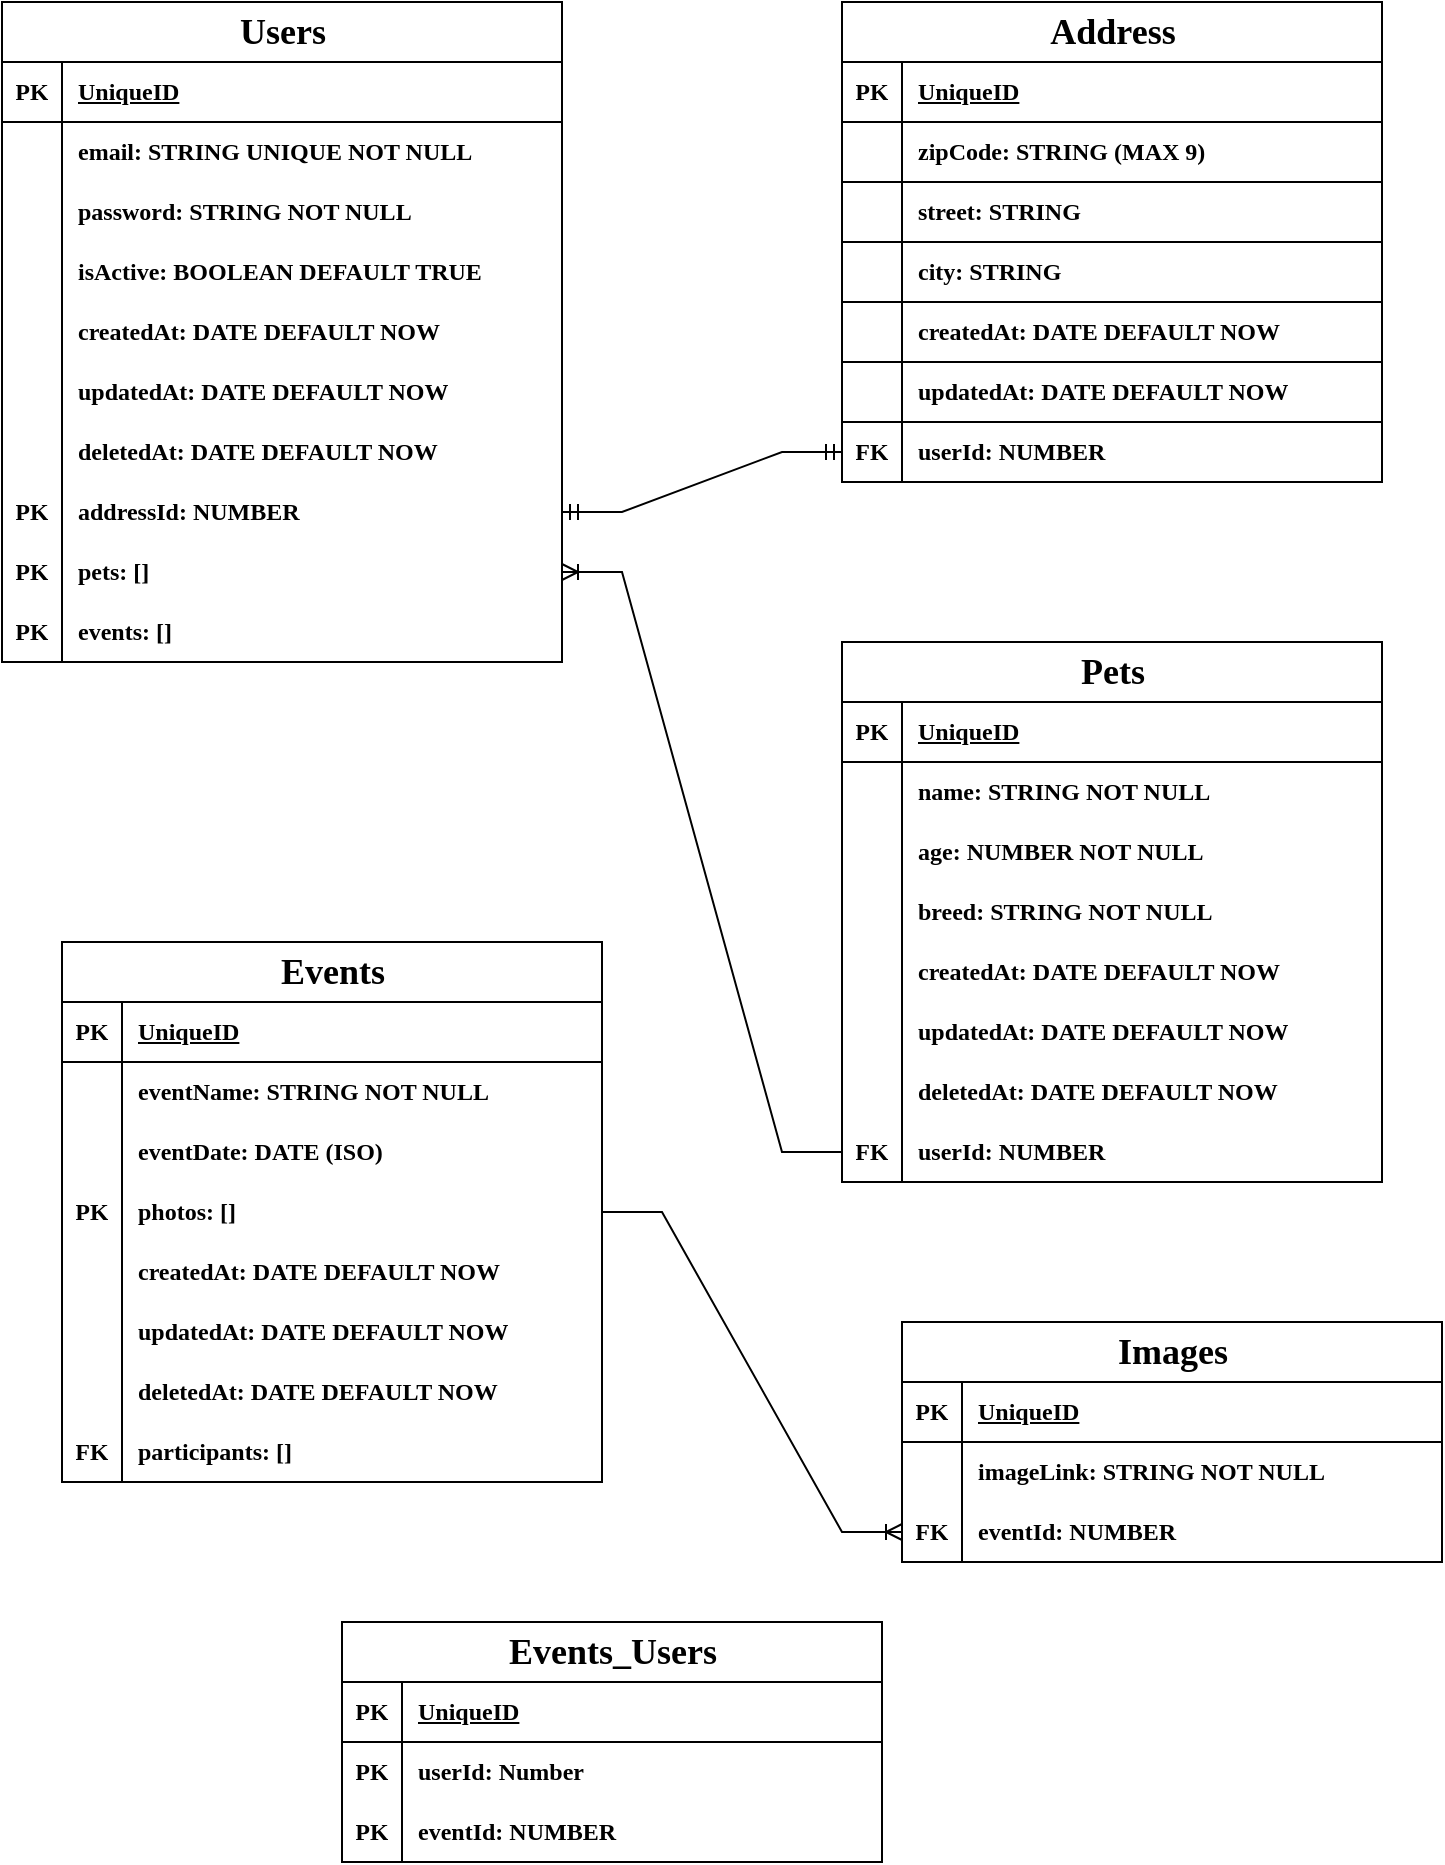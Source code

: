 <mxfile version="24.0.7" type="github">
  <diagram name="Página-1" id="DP71hfHAL0_TISuqjK0x">
    <mxGraphModel dx="880" dy="1637" grid="1" gridSize="10" guides="1" tooltips="1" connect="1" arrows="1" fold="1" page="1" pageScale="1" pageWidth="827" pageHeight="1169" math="0" shadow="0">
      <root>
        <mxCell id="0" />
        <mxCell id="1" parent="0" />
        <mxCell id="onRVJKgpmBzKrkX_9kHx-6" value="&lt;font style=&quot;font-size: 18px;&quot;&gt;Users&lt;/font&gt;" style="shape=table;startSize=30;container=1;collapsible=1;childLayout=tableLayout;fixedRows=1;rowLines=0;fontStyle=1;align=center;resizeLast=1;html=1;fontFamily=Verdana;" vertex="1" parent="1">
          <mxGeometry x="40" y="-120" width="280" height="330" as="geometry">
            <mxRectangle x="50" y="70" width="70" height="30" as="alternateBounds" />
          </mxGeometry>
        </mxCell>
        <mxCell id="onRVJKgpmBzKrkX_9kHx-7" value="" style="shape=tableRow;horizontal=0;startSize=0;swimlaneHead=0;swimlaneBody=0;fillColor=none;collapsible=0;dropTarget=0;points=[[0,0.5],[1,0.5]];portConstraint=eastwest;top=0;left=0;right=0;bottom=1;fontStyle=1;fontFamily=Verdana;" vertex="1" parent="onRVJKgpmBzKrkX_9kHx-6">
          <mxGeometry y="30" width="280" height="30" as="geometry" />
        </mxCell>
        <mxCell id="onRVJKgpmBzKrkX_9kHx-8" value="PK" style="shape=partialRectangle;connectable=0;fillColor=none;top=0;left=0;bottom=0;right=0;fontStyle=1;overflow=hidden;whiteSpace=wrap;html=1;fontFamily=Verdana;" vertex="1" parent="onRVJKgpmBzKrkX_9kHx-7">
          <mxGeometry width="30" height="30" as="geometry">
            <mxRectangle width="30" height="30" as="alternateBounds" />
          </mxGeometry>
        </mxCell>
        <mxCell id="onRVJKgpmBzKrkX_9kHx-9" value="UniqueID" style="shape=partialRectangle;connectable=0;fillColor=none;top=0;left=0;bottom=0;right=0;align=left;spacingLeft=6;fontStyle=5;overflow=hidden;whiteSpace=wrap;html=1;fontFamily=Verdana;" vertex="1" parent="onRVJKgpmBzKrkX_9kHx-7">
          <mxGeometry x="30" width="250" height="30" as="geometry">
            <mxRectangle width="250" height="30" as="alternateBounds" />
          </mxGeometry>
        </mxCell>
        <mxCell id="onRVJKgpmBzKrkX_9kHx-10" value="" style="shape=tableRow;horizontal=0;startSize=0;swimlaneHead=0;swimlaneBody=0;fillColor=none;collapsible=0;dropTarget=0;points=[[0,0.5],[1,0.5]];portConstraint=eastwest;top=0;left=0;right=0;bottom=0;fontStyle=1;fontFamily=Verdana;" vertex="1" parent="onRVJKgpmBzKrkX_9kHx-6">
          <mxGeometry y="60" width="280" height="30" as="geometry" />
        </mxCell>
        <mxCell id="onRVJKgpmBzKrkX_9kHx-11" value="" style="shape=partialRectangle;connectable=0;fillColor=none;top=0;left=0;bottom=0;right=0;editable=1;overflow=hidden;whiteSpace=wrap;html=1;fontFamily=Verdana;fontStyle=1" vertex="1" parent="onRVJKgpmBzKrkX_9kHx-10">
          <mxGeometry width="30" height="30" as="geometry">
            <mxRectangle width="30" height="30" as="alternateBounds" />
          </mxGeometry>
        </mxCell>
        <mxCell id="onRVJKgpmBzKrkX_9kHx-12" value="&lt;div&gt;email: STRING UNIQUE NOT NULL&lt;/div&gt;" style="shape=partialRectangle;connectable=0;fillColor=none;top=0;left=0;bottom=0;right=0;align=left;spacingLeft=6;overflow=hidden;whiteSpace=wrap;html=1;fontStyle=1;fontFamily=Verdana;" vertex="1" parent="onRVJKgpmBzKrkX_9kHx-10">
          <mxGeometry x="30" width="250" height="30" as="geometry">
            <mxRectangle width="250" height="30" as="alternateBounds" />
          </mxGeometry>
        </mxCell>
        <mxCell id="onRVJKgpmBzKrkX_9kHx-13" value="" style="shape=tableRow;horizontal=0;startSize=0;swimlaneHead=0;swimlaneBody=0;fillColor=none;collapsible=0;dropTarget=0;points=[[0,0.5],[1,0.5]];portConstraint=eastwest;top=0;left=0;right=0;bottom=0;fontFamily=Verdana;fontStyle=1" vertex="1" parent="onRVJKgpmBzKrkX_9kHx-6">
          <mxGeometry y="90" width="280" height="30" as="geometry" />
        </mxCell>
        <mxCell id="onRVJKgpmBzKrkX_9kHx-14" value="" style="shape=partialRectangle;connectable=0;fillColor=none;top=0;left=0;bottom=0;right=0;editable=1;overflow=hidden;whiteSpace=wrap;html=1;fontFamily=Verdana;fontStyle=1" vertex="1" parent="onRVJKgpmBzKrkX_9kHx-13">
          <mxGeometry width="30" height="30" as="geometry">
            <mxRectangle width="30" height="30" as="alternateBounds" />
          </mxGeometry>
        </mxCell>
        <mxCell id="onRVJKgpmBzKrkX_9kHx-15" value="password: STRING NOT NULL" style="shape=partialRectangle;connectable=0;fillColor=none;top=0;left=0;bottom=0;right=0;align=left;spacingLeft=6;overflow=hidden;whiteSpace=wrap;html=1;fontStyle=1;fontFamily=Verdana;" vertex="1" parent="onRVJKgpmBzKrkX_9kHx-13">
          <mxGeometry x="30" width="250" height="30" as="geometry">
            <mxRectangle width="250" height="30" as="alternateBounds" />
          </mxGeometry>
        </mxCell>
        <mxCell id="onRVJKgpmBzKrkX_9kHx-16" value="" style="shape=tableRow;horizontal=0;startSize=0;swimlaneHead=0;swimlaneBody=0;fillColor=none;collapsible=0;dropTarget=0;points=[[0,0.5],[1,0.5]];portConstraint=eastwest;top=0;left=0;right=0;bottom=0;fontFamily=Verdana;fontStyle=1" vertex="1" parent="onRVJKgpmBzKrkX_9kHx-6">
          <mxGeometry y="120" width="280" height="30" as="geometry" />
        </mxCell>
        <mxCell id="onRVJKgpmBzKrkX_9kHx-17" value="" style="shape=partialRectangle;connectable=0;fillColor=none;top=0;left=0;bottom=0;right=0;editable=1;overflow=hidden;whiteSpace=wrap;html=1;fontFamily=Verdana;fontStyle=1" vertex="1" parent="onRVJKgpmBzKrkX_9kHx-16">
          <mxGeometry width="30" height="30" as="geometry">
            <mxRectangle width="30" height="30" as="alternateBounds" />
          </mxGeometry>
        </mxCell>
        <mxCell id="onRVJKgpmBzKrkX_9kHx-18" value="isActive: BOOLEAN DEFAULT TRUE" style="shape=partialRectangle;connectable=0;fillColor=none;top=0;left=0;bottom=0;right=0;align=left;spacingLeft=6;overflow=hidden;whiteSpace=wrap;html=1;fontStyle=1;fontFamily=Verdana;" vertex="1" parent="onRVJKgpmBzKrkX_9kHx-16">
          <mxGeometry x="30" width="250" height="30" as="geometry">
            <mxRectangle width="250" height="30" as="alternateBounds" />
          </mxGeometry>
        </mxCell>
        <mxCell id="onRVJKgpmBzKrkX_9kHx-73" style="shape=tableRow;horizontal=0;startSize=0;swimlaneHead=0;swimlaneBody=0;fillColor=none;collapsible=0;dropTarget=0;points=[[0,0.5],[1,0.5]];portConstraint=eastwest;top=0;left=0;right=0;bottom=0;fontFamily=Verdana;fontStyle=1" vertex="1" parent="onRVJKgpmBzKrkX_9kHx-6">
          <mxGeometry y="150" width="280" height="30" as="geometry" />
        </mxCell>
        <mxCell id="onRVJKgpmBzKrkX_9kHx-74" style="shape=partialRectangle;connectable=0;fillColor=none;top=0;left=0;bottom=0;right=0;editable=1;overflow=hidden;whiteSpace=wrap;html=1;fontFamily=Verdana;fontStyle=1" vertex="1" parent="onRVJKgpmBzKrkX_9kHx-73">
          <mxGeometry width="30" height="30" as="geometry">
            <mxRectangle width="30" height="30" as="alternateBounds" />
          </mxGeometry>
        </mxCell>
        <mxCell id="onRVJKgpmBzKrkX_9kHx-75" value="createdAt: DATE DEFAULT NOW" style="shape=partialRectangle;connectable=0;fillColor=none;top=0;left=0;bottom=0;right=0;align=left;spacingLeft=6;overflow=hidden;whiteSpace=wrap;html=1;fontStyle=1;fontFamily=Verdana;" vertex="1" parent="onRVJKgpmBzKrkX_9kHx-73">
          <mxGeometry x="30" width="250" height="30" as="geometry">
            <mxRectangle width="250" height="30" as="alternateBounds" />
          </mxGeometry>
        </mxCell>
        <mxCell id="onRVJKgpmBzKrkX_9kHx-76" style="shape=tableRow;horizontal=0;startSize=0;swimlaneHead=0;swimlaneBody=0;fillColor=none;collapsible=0;dropTarget=0;points=[[0,0.5],[1,0.5]];portConstraint=eastwest;top=0;left=0;right=0;bottom=0;fontFamily=Verdana;fontStyle=1" vertex="1" parent="onRVJKgpmBzKrkX_9kHx-6">
          <mxGeometry y="180" width="280" height="30" as="geometry" />
        </mxCell>
        <mxCell id="onRVJKgpmBzKrkX_9kHx-77" style="shape=partialRectangle;connectable=0;fillColor=none;top=0;left=0;bottom=0;right=0;editable=1;overflow=hidden;whiteSpace=wrap;html=1;fontFamily=Verdana;fontStyle=1" vertex="1" parent="onRVJKgpmBzKrkX_9kHx-76">
          <mxGeometry width="30" height="30" as="geometry">
            <mxRectangle width="30" height="30" as="alternateBounds" />
          </mxGeometry>
        </mxCell>
        <mxCell id="onRVJKgpmBzKrkX_9kHx-78" value="updatedAt: DATE DEFAULT NOW" style="shape=partialRectangle;connectable=0;fillColor=none;top=0;left=0;bottom=0;right=0;align=left;spacingLeft=6;overflow=hidden;whiteSpace=wrap;html=1;fontStyle=1;fontFamily=Verdana;" vertex="1" parent="onRVJKgpmBzKrkX_9kHx-76">
          <mxGeometry x="30" width="250" height="30" as="geometry">
            <mxRectangle width="250" height="30" as="alternateBounds" />
          </mxGeometry>
        </mxCell>
        <mxCell id="onRVJKgpmBzKrkX_9kHx-79" style="shape=tableRow;horizontal=0;startSize=0;swimlaneHead=0;swimlaneBody=0;fillColor=none;collapsible=0;dropTarget=0;points=[[0,0.5],[1,0.5]];portConstraint=eastwest;top=0;left=0;right=0;bottom=0;fontFamily=Verdana;fontStyle=1" vertex="1" parent="onRVJKgpmBzKrkX_9kHx-6">
          <mxGeometry y="210" width="280" height="30" as="geometry" />
        </mxCell>
        <mxCell id="onRVJKgpmBzKrkX_9kHx-80" style="shape=partialRectangle;connectable=0;fillColor=none;top=0;left=0;bottom=0;right=0;editable=1;overflow=hidden;whiteSpace=wrap;html=1;fontFamily=Verdana;fontStyle=1" vertex="1" parent="onRVJKgpmBzKrkX_9kHx-79">
          <mxGeometry width="30" height="30" as="geometry">
            <mxRectangle width="30" height="30" as="alternateBounds" />
          </mxGeometry>
        </mxCell>
        <mxCell id="onRVJKgpmBzKrkX_9kHx-81" value="deletedAt: DATE DEFAULT NOW" style="shape=partialRectangle;connectable=0;fillColor=none;top=0;left=0;bottom=0;right=0;align=left;spacingLeft=6;overflow=hidden;whiteSpace=wrap;html=1;fontStyle=1;fontFamily=Verdana;" vertex="1" parent="onRVJKgpmBzKrkX_9kHx-79">
          <mxGeometry x="30" width="250" height="30" as="geometry">
            <mxRectangle width="250" height="30" as="alternateBounds" />
          </mxGeometry>
        </mxCell>
        <mxCell id="onRVJKgpmBzKrkX_9kHx-82" style="shape=tableRow;horizontal=0;startSize=0;swimlaneHead=0;swimlaneBody=0;fillColor=none;collapsible=0;dropTarget=0;points=[[0,0.5],[1,0.5]];portConstraint=eastwest;top=0;left=0;right=0;bottom=0;fontFamily=Verdana;fontStyle=1" vertex="1" parent="onRVJKgpmBzKrkX_9kHx-6">
          <mxGeometry y="240" width="280" height="30" as="geometry" />
        </mxCell>
        <mxCell id="onRVJKgpmBzKrkX_9kHx-83" value="PK" style="shape=partialRectangle;connectable=0;fillColor=none;top=0;left=0;bottom=0;right=0;editable=1;overflow=hidden;whiteSpace=wrap;html=1;fontFamily=Verdana;fontStyle=1" vertex="1" parent="onRVJKgpmBzKrkX_9kHx-82">
          <mxGeometry width="30" height="30" as="geometry">
            <mxRectangle width="30" height="30" as="alternateBounds" />
          </mxGeometry>
        </mxCell>
        <mxCell id="onRVJKgpmBzKrkX_9kHx-84" value="addressId: NUMBER" style="shape=partialRectangle;connectable=0;fillColor=none;top=0;left=0;bottom=0;right=0;align=left;spacingLeft=6;overflow=hidden;whiteSpace=wrap;html=1;fontStyle=1;fontFamily=Verdana;" vertex="1" parent="onRVJKgpmBzKrkX_9kHx-82">
          <mxGeometry x="30" width="250" height="30" as="geometry">
            <mxRectangle width="250" height="30" as="alternateBounds" />
          </mxGeometry>
        </mxCell>
        <mxCell id="onRVJKgpmBzKrkX_9kHx-85" style="shape=tableRow;horizontal=0;startSize=0;swimlaneHead=0;swimlaneBody=0;fillColor=none;collapsible=0;dropTarget=0;points=[[0,0.5],[1,0.5]];portConstraint=eastwest;top=0;left=0;right=0;bottom=0;fontFamily=Verdana;fontStyle=1" vertex="1" parent="onRVJKgpmBzKrkX_9kHx-6">
          <mxGeometry y="270" width="280" height="30" as="geometry" />
        </mxCell>
        <mxCell id="onRVJKgpmBzKrkX_9kHx-86" value="PK" style="shape=partialRectangle;connectable=0;fillColor=none;top=0;left=0;bottom=0;right=0;editable=1;overflow=hidden;whiteSpace=wrap;html=1;fontFamily=Verdana;fontStyle=1" vertex="1" parent="onRVJKgpmBzKrkX_9kHx-85">
          <mxGeometry width="30" height="30" as="geometry">
            <mxRectangle width="30" height="30" as="alternateBounds" />
          </mxGeometry>
        </mxCell>
        <mxCell id="onRVJKgpmBzKrkX_9kHx-87" value="pets: []" style="shape=partialRectangle;connectable=0;fillColor=none;top=0;left=0;bottom=0;right=0;align=left;spacingLeft=6;overflow=hidden;whiteSpace=wrap;html=1;fontStyle=1;fontFamily=Verdana;" vertex="1" parent="onRVJKgpmBzKrkX_9kHx-85">
          <mxGeometry x="30" width="250" height="30" as="geometry">
            <mxRectangle width="250" height="30" as="alternateBounds" />
          </mxGeometry>
        </mxCell>
        <mxCell id="onRVJKgpmBzKrkX_9kHx-88" style="shape=tableRow;horizontal=0;startSize=0;swimlaneHead=0;swimlaneBody=0;fillColor=none;collapsible=0;dropTarget=0;points=[[0,0.5],[1,0.5]];portConstraint=eastwest;top=0;left=0;right=0;bottom=0;fontFamily=Verdana;fontStyle=1" vertex="1" parent="onRVJKgpmBzKrkX_9kHx-6">
          <mxGeometry y="300" width="280" height="30" as="geometry" />
        </mxCell>
        <mxCell id="onRVJKgpmBzKrkX_9kHx-89" value="PK" style="shape=partialRectangle;connectable=0;fillColor=none;top=0;left=0;bottom=0;right=0;editable=1;overflow=hidden;whiteSpace=wrap;html=1;fontFamily=Verdana;fontStyle=1" vertex="1" parent="onRVJKgpmBzKrkX_9kHx-88">
          <mxGeometry width="30" height="30" as="geometry">
            <mxRectangle width="30" height="30" as="alternateBounds" />
          </mxGeometry>
        </mxCell>
        <mxCell id="onRVJKgpmBzKrkX_9kHx-90" value="events: []&amp;nbsp;" style="shape=partialRectangle;connectable=0;fillColor=none;top=0;left=0;bottom=0;right=0;align=left;spacingLeft=6;overflow=hidden;whiteSpace=wrap;html=1;fontStyle=1;fontFamily=Verdana;" vertex="1" parent="onRVJKgpmBzKrkX_9kHx-88">
          <mxGeometry x="30" width="250" height="30" as="geometry">
            <mxRectangle width="250" height="30" as="alternateBounds" />
          </mxGeometry>
        </mxCell>
        <mxCell id="onRVJKgpmBzKrkX_9kHx-91" value="" style="edgeStyle=entityRelationEdgeStyle;fontSize=12;html=1;endArrow=ERmandOne;startArrow=ERmandOne;rounded=0;entryX=0;entryY=0.5;entryDx=0;entryDy=0;fontFamily=Verdana;fontStyle=1" edge="1" parent="1" source="onRVJKgpmBzKrkX_9kHx-82" target="onRVJKgpmBzKrkX_9kHx-96">
          <mxGeometry width="100" height="100" relative="1" as="geometry">
            <mxPoint x="310" y="130" as="sourcePoint" />
            <mxPoint x="414" y="95" as="targetPoint" />
            <Array as="points">
              <mxPoint x="520" y="70" />
            </Array>
          </mxGeometry>
        </mxCell>
        <mxCell id="onRVJKgpmBzKrkX_9kHx-92" value="&lt;span style=&quot;font-size: 18px;&quot;&gt;Address&lt;/span&gt;" style="shape=table;startSize=30;container=1;collapsible=1;childLayout=tableLayout;fixedRows=1;rowLines=0;fontStyle=1;align=center;resizeLast=1;html=1;fontFamily=Verdana;" vertex="1" parent="1">
          <mxGeometry x="460" y="-120" width="270" height="240" as="geometry">
            <mxRectangle x="50" y="70" width="70" height="30" as="alternateBounds" />
          </mxGeometry>
        </mxCell>
        <mxCell id="onRVJKgpmBzKrkX_9kHx-93" value="" style="shape=tableRow;horizontal=0;startSize=0;swimlaneHead=0;swimlaneBody=0;fillColor=none;collapsible=0;dropTarget=0;points=[[0,0.5],[1,0.5]];portConstraint=eastwest;top=0;left=0;right=0;bottom=1;fontFamily=Verdana;fontStyle=1" vertex="1" parent="onRVJKgpmBzKrkX_9kHx-92">
          <mxGeometry y="30" width="270" height="30" as="geometry" />
        </mxCell>
        <mxCell id="onRVJKgpmBzKrkX_9kHx-94" value="PK" style="shape=partialRectangle;connectable=0;fillColor=none;top=0;left=0;bottom=0;right=0;fontStyle=1;overflow=hidden;whiteSpace=wrap;html=1;fontFamily=Verdana;" vertex="1" parent="onRVJKgpmBzKrkX_9kHx-93">
          <mxGeometry width="30" height="30" as="geometry">
            <mxRectangle width="30" height="30" as="alternateBounds" />
          </mxGeometry>
        </mxCell>
        <mxCell id="onRVJKgpmBzKrkX_9kHx-95" value="UniqueID" style="shape=partialRectangle;connectable=0;fillColor=none;top=0;left=0;bottom=0;right=0;align=left;spacingLeft=6;fontStyle=5;overflow=hidden;whiteSpace=wrap;html=1;fontFamily=Verdana;" vertex="1" parent="onRVJKgpmBzKrkX_9kHx-93">
          <mxGeometry x="30" width="240" height="30" as="geometry">
            <mxRectangle width="240" height="30" as="alternateBounds" />
          </mxGeometry>
        </mxCell>
        <mxCell id="onRVJKgpmBzKrkX_9kHx-123" style="shape=tableRow;horizontal=0;startSize=0;swimlaneHead=0;swimlaneBody=0;fillColor=none;collapsible=0;dropTarget=0;points=[[0,0.5],[1,0.5]];portConstraint=eastwest;top=0;left=0;right=0;bottom=1;fontFamily=Verdana;fontStyle=1" vertex="1" parent="onRVJKgpmBzKrkX_9kHx-92">
          <mxGeometry y="60" width="270" height="30" as="geometry" />
        </mxCell>
        <mxCell id="onRVJKgpmBzKrkX_9kHx-124" style="shape=partialRectangle;connectable=0;fillColor=none;top=0;left=0;bottom=0;right=0;fontStyle=1;overflow=hidden;whiteSpace=wrap;html=1;fontFamily=Verdana;" vertex="1" parent="onRVJKgpmBzKrkX_9kHx-123">
          <mxGeometry width="30" height="30" as="geometry">
            <mxRectangle width="30" height="30" as="alternateBounds" />
          </mxGeometry>
        </mxCell>
        <mxCell id="onRVJKgpmBzKrkX_9kHx-125" value="zipCode: STRING (MAX 9)&amp;nbsp;" style="shape=partialRectangle;connectable=0;fillColor=none;top=0;left=0;bottom=0;right=0;align=left;spacingLeft=6;fontStyle=1;overflow=hidden;whiteSpace=wrap;html=1;fontFamily=Verdana;" vertex="1" parent="onRVJKgpmBzKrkX_9kHx-123">
          <mxGeometry x="30" width="240" height="30" as="geometry">
            <mxRectangle width="240" height="30" as="alternateBounds" />
          </mxGeometry>
        </mxCell>
        <mxCell id="onRVJKgpmBzKrkX_9kHx-135" style="shape=tableRow;horizontal=0;startSize=0;swimlaneHead=0;swimlaneBody=0;fillColor=none;collapsible=0;dropTarget=0;points=[[0,0.5],[1,0.5]];portConstraint=eastwest;top=0;left=0;right=0;bottom=1;fontFamily=Verdana;fontStyle=1" vertex="1" parent="onRVJKgpmBzKrkX_9kHx-92">
          <mxGeometry y="90" width="270" height="30" as="geometry" />
        </mxCell>
        <mxCell id="onRVJKgpmBzKrkX_9kHx-136" style="shape=partialRectangle;connectable=0;fillColor=none;top=0;left=0;bottom=0;right=0;fontStyle=1;overflow=hidden;whiteSpace=wrap;html=1;fontFamily=Verdana;" vertex="1" parent="onRVJKgpmBzKrkX_9kHx-135">
          <mxGeometry width="30" height="30" as="geometry">
            <mxRectangle width="30" height="30" as="alternateBounds" />
          </mxGeometry>
        </mxCell>
        <mxCell id="onRVJKgpmBzKrkX_9kHx-137" value="street: STRING&amp;nbsp;" style="shape=partialRectangle;connectable=0;fillColor=none;top=0;left=0;bottom=0;right=0;align=left;spacingLeft=6;fontStyle=1;overflow=hidden;whiteSpace=wrap;html=1;fontFamily=Verdana;" vertex="1" parent="onRVJKgpmBzKrkX_9kHx-135">
          <mxGeometry x="30" width="240" height="30" as="geometry">
            <mxRectangle width="240" height="30" as="alternateBounds" />
          </mxGeometry>
        </mxCell>
        <mxCell id="onRVJKgpmBzKrkX_9kHx-132" style="shape=tableRow;horizontal=0;startSize=0;swimlaneHead=0;swimlaneBody=0;fillColor=none;collapsible=0;dropTarget=0;points=[[0,0.5],[1,0.5]];portConstraint=eastwest;top=0;left=0;right=0;bottom=1;fontFamily=Verdana;fontStyle=1" vertex="1" parent="onRVJKgpmBzKrkX_9kHx-92">
          <mxGeometry y="120" width="270" height="30" as="geometry" />
        </mxCell>
        <mxCell id="onRVJKgpmBzKrkX_9kHx-133" style="shape=partialRectangle;connectable=0;fillColor=none;top=0;left=0;bottom=0;right=0;fontStyle=1;overflow=hidden;whiteSpace=wrap;html=1;fontFamily=Verdana;" vertex="1" parent="onRVJKgpmBzKrkX_9kHx-132">
          <mxGeometry width="30" height="30" as="geometry">
            <mxRectangle width="30" height="30" as="alternateBounds" />
          </mxGeometry>
        </mxCell>
        <mxCell id="onRVJKgpmBzKrkX_9kHx-134" value="city: STRING" style="shape=partialRectangle;connectable=0;fillColor=none;top=0;left=0;bottom=0;right=0;align=left;spacingLeft=6;fontStyle=1;overflow=hidden;whiteSpace=wrap;html=1;fontFamily=Verdana;" vertex="1" parent="onRVJKgpmBzKrkX_9kHx-132">
          <mxGeometry x="30" width="240" height="30" as="geometry">
            <mxRectangle width="240" height="30" as="alternateBounds" />
          </mxGeometry>
        </mxCell>
        <mxCell id="onRVJKgpmBzKrkX_9kHx-129" style="shape=tableRow;horizontal=0;startSize=0;swimlaneHead=0;swimlaneBody=0;fillColor=none;collapsible=0;dropTarget=0;points=[[0,0.5],[1,0.5]];portConstraint=eastwest;top=0;left=0;right=0;bottom=1;fontFamily=Verdana;fontStyle=1" vertex="1" parent="onRVJKgpmBzKrkX_9kHx-92">
          <mxGeometry y="150" width="270" height="30" as="geometry" />
        </mxCell>
        <mxCell id="onRVJKgpmBzKrkX_9kHx-130" style="shape=partialRectangle;connectable=0;fillColor=none;top=0;left=0;bottom=0;right=0;fontStyle=1;overflow=hidden;whiteSpace=wrap;html=1;fontFamily=Verdana;" vertex="1" parent="onRVJKgpmBzKrkX_9kHx-129">
          <mxGeometry width="30" height="30" as="geometry">
            <mxRectangle width="30" height="30" as="alternateBounds" />
          </mxGeometry>
        </mxCell>
        <mxCell id="onRVJKgpmBzKrkX_9kHx-131" value="createdAt: DATE DEFAULT NOW" style="shape=partialRectangle;connectable=0;fillColor=none;top=0;left=0;bottom=0;right=0;align=left;spacingLeft=6;fontStyle=1;overflow=hidden;whiteSpace=wrap;html=1;fontFamily=Verdana;" vertex="1" parent="onRVJKgpmBzKrkX_9kHx-129">
          <mxGeometry x="30" width="240" height="30" as="geometry">
            <mxRectangle width="240" height="30" as="alternateBounds" />
          </mxGeometry>
        </mxCell>
        <mxCell id="onRVJKgpmBzKrkX_9kHx-126" style="shape=tableRow;horizontal=0;startSize=0;swimlaneHead=0;swimlaneBody=0;fillColor=none;collapsible=0;dropTarget=0;points=[[0,0.5],[1,0.5]];portConstraint=eastwest;top=0;left=0;right=0;bottom=1;fontFamily=Verdana;fontStyle=1" vertex="1" parent="onRVJKgpmBzKrkX_9kHx-92">
          <mxGeometry y="180" width="270" height="30" as="geometry" />
        </mxCell>
        <mxCell id="onRVJKgpmBzKrkX_9kHx-127" style="shape=partialRectangle;connectable=0;fillColor=none;top=0;left=0;bottom=0;right=0;fontStyle=1;overflow=hidden;whiteSpace=wrap;html=1;fontFamily=Verdana;" vertex="1" parent="onRVJKgpmBzKrkX_9kHx-126">
          <mxGeometry width="30" height="30" as="geometry">
            <mxRectangle width="30" height="30" as="alternateBounds" />
          </mxGeometry>
        </mxCell>
        <mxCell id="onRVJKgpmBzKrkX_9kHx-128" value="updatedAt: DATE DEFAULT NOW" style="shape=partialRectangle;connectable=0;fillColor=none;top=0;left=0;bottom=0;right=0;align=left;spacingLeft=6;fontStyle=1;overflow=hidden;whiteSpace=wrap;html=1;fontFamily=Verdana;" vertex="1" parent="onRVJKgpmBzKrkX_9kHx-126">
          <mxGeometry x="30" width="240" height="30" as="geometry">
            <mxRectangle width="240" height="30" as="alternateBounds" />
          </mxGeometry>
        </mxCell>
        <mxCell id="onRVJKgpmBzKrkX_9kHx-96" value="" style="shape=tableRow;horizontal=0;startSize=0;swimlaneHead=0;swimlaneBody=0;fillColor=none;collapsible=0;dropTarget=0;points=[[0,0.5],[1,0.5]];portConstraint=eastwest;top=0;left=0;right=0;bottom=0;fontFamily=Verdana;fontStyle=1" vertex="1" parent="onRVJKgpmBzKrkX_9kHx-92">
          <mxGeometry y="210" width="270" height="30" as="geometry" />
        </mxCell>
        <mxCell id="onRVJKgpmBzKrkX_9kHx-97" value="FK" style="shape=partialRectangle;connectable=0;fillColor=none;top=0;left=0;bottom=0;right=0;editable=1;overflow=hidden;whiteSpace=wrap;html=1;fontStyle=1;fontFamily=Verdana;" vertex="1" parent="onRVJKgpmBzKrkX_9kHx-96">
          <mxGeometry width="30" height="30" as="geometry">
            <mxRectangle width="30" height="30" as="alternateBounds" />
          </mxGeometry>
        </mxCell>
        <mxCell id="onRVJKgpmBzKrkX_9kHx-98" value="&lt;div&gt;userId: NUMBER&lt;/div&gt;" style="shape=partialRectangle;connectable=0;fillColor=none;top=0;left=0;bottom=0;right=0;align=left;spacingLeft=6;overflow=hidden;whiteSpace=wrap;html=1;fontStyle=1;fontFamily=Verdana;" vertex="1" parent="onRVJKgpmBzKrkX_9kHx-96">
          <mxGeometry x="30" width="240" height="30" as="geometry">
            <mxRectangle width="240" height="30" as="alternateBounds" />
          </mxGeometry>
        </mxCell>
        <mxCell id="onRVJKgpmBzKrkX_9kHx-138" value="&lt;font style=&quot;font-size: 18px;&quot;&gt;Pets&lt;/font&gt;" style="shape=table;startSize=30;container=1;collapsible=1;childLayout=tableLayout;fixedRows=1;rowLines=0;fontStyle=1;align=center;resizeLast=1;html=1;fontFamily=Verdana;" vertex="1" parent="1">
          <mxGeometry x="460" y="200" width="270" height="270" as="geometry" />
        </mxCell>
        <mxCell id="onRVJKgpmBzKrkX_9kHx-139" value="" style="shape=tableRow;horizontal=0;startSize=0;swimlaneHead=0;swimlaneBody=0;fillColor=none;collapsible=0;dropTarget=0;points=[[0,0.5],[1,0.5]];portConstraint=eastwest;top=0;left=0;right=0;bottom=1;fontFamily=Verdana;fontStyle=1" vertex="1" parent="onRVJKgpmBzKrkX_9kHx-138">
          <mxGeometry y="30" width="270" height="30" as="geometry" />
        </mxCell>
        <mxCell id="onRVJKgpmBzKrkX_9kHx-140" value="PK" style="shape=partialRectangle;connectable=0;fillColor=none;top=0;left=0;bottom=0;right=0;fontStyle=1;overflow=hidden;whiteSpace=wrap;html=1;fontFamily=Verdana;" vertex="1" parent="onRVJKgpmBzKrkX_9kHx-139">
          <mxGeometry width="30" height="30" as="geometry">
            <mxRectangle width="30" height="30" as="alternateBounds" />
          </mxGeometry>
        </mxCell>
        <mxCell id="onRVJKgpmBzKrkX_9kHx-141" value="UniqueID" style="shape=partialRectangle;connectable=0;fillColor=none;top=0;left=0;bottom=0;right=0;align=left;spacingLeft=6;fontStyle=5;overflow=hidden;whiteSpace=wrap;html=1;fontFamily=Verdana;" vertex="1" parent="onRVJKgpmBzKrkX_9kHx-139">
          <mxGeometry x="30" width="240" height="30" as="geometry">
            <mxRectangle width="240" height="30" as="alternateBounds" />
          </mxGeometry>
        </mxCell>
        <mxCell id="onRVJKgpmBzKrkX_9kHx-142" value="" style="shape=tableRow;horizontal=0;startSize=0;swimlaneHead=0;swimlaneBody=0;fillColor=none;collapsible=0;dropTarget=0;points=[[0,0.5],[1,0.5]];portConstraint=eastwest;top=0;left=0;right=0;bottom=0;fontFamily=Verdana;fontStyle=1" vertex="1" parent="onRVJKgpmBzKrkX_9kHx-138">
          <mxGeometry y="60" width="270" height="30" as="geometry" />
        </mxCell>
        <mxCell id="onRVJKgpmBzKrkX_9kHx-143" value="" style="shape=partialRectangle;connectable=0;fillColor=none;top=0;left=0;bottom=0;right=0;editable=1;overflow=hidden;whiteSpace=wrap;html=1;fontFamily=Verdana;fontStyle=1" vertex="1" parent="onRVJKgpmBzKrkX_9kHx-142">
          <mxGeometry width="30" height="30" as="geometry">
            <mxRectangle width="30" height="30" as="alternateBounds" />
          </mxGeometry>
        </mxCell>
        <mxCell id="onRVJKgpmBzKrkX_9kHx-144" value="name: STRING NOT NULL" style="shape=partialRectangle;connectable=0;fillColor=none;top=0;left=0;bottom=0;right=0;align=left;spacingLeft=6;overflow=hidden;whiteSpace=wrap;html=1;fontFamily=Verdana;fontStyle=1" vertex="1" parent="onRVJKgpmBzKrkX_9kHx-142">
          <mxGeometry x="30" width="240" height="30" as="geometry">
            <mxRectangle width="240" height="30" as="alternateBounds" />
          </mxGeometry>
        </mxCell>
        <mxCell id="onRVJKgpmBzKrkX_9kHx-145" value="" style="shape=tableRow;horizontal=0;startSize=0;swimlaneHead=0;swimlaneBody=0;fillColor=none;collapsible=0;dropTarget=0;points=[[0,0.5],[1,0.5]];portConstraint=eastwest;top=0;left=0;right=0;bottom=0;fontFamily=Verdana;fontStyle=1" vertex="1" parent="onRVJKgpmBzKrkX_9kHx-138">
          <mxGeometry y="90" width="270" height="30" as="geometry" />
        </mxCell>
        <mxCell id="onRVJKgpmBzKrkX_9kHx-146" value="" style="shape=partialRectangle;connectable=0;fillColor=none;top=0;left=0;bottom=0;right=0;editable=1;overflow=hidden;whiteSpace=wrap;html=1;fontFamily=Verdana;fontStyle=1" vertex="1" parent="onRVJKgpmBzKrkX_9kHx-145">
          <mxGeometry width="30" height="30" as="geometry">
            <mxRectangle width="30" height="30" as="alternateBounds" />
          </mxGeometry>
        </mxCell>
        <mxCell id="onRVJKgpmBzKrkX_9kHx-147" value="age: NUMBER NOT NULL" style="shape=partialRectangle;connectable=0;fillColor=none;top=0;left=0;bottom=0;right=0;align=left;spacingLeft=6;overflow=hidden;whiteSpace=wrap;html=1;fontFamily=Verdana;fontStyle=1" vertex="1" parent="onRVJKgpmBzKrkX_9kHx-145">
          <mxGeometry x="30" width="240" height="30" as="geometry">
            <mxRectangle width="240" height="30" as="alternateBounds" />
          </mxGeometry>
        </mxCell>
        <mxCell id="onRVJKgpmBzKrkX_9kHx-148" value="" style="shape=tableRow;horizontal=0;startSize=0;swimlaneHead=0;swimlaneBody=0;fillColor=none;collapsible=0;dropTarget=0;points=[[0,0.5],[1,0.5]];portConstraint=eastwest;top=0;left=0;right=0;bottom=0;fontFamily=Verdana;fontStyle=1" vertex="1" parent="onRVJKgpmBzKrkX_9kHx-138">
          <mxGeometry y="120" width="270" height="30" as="geometry" />
        </mxCell>
        <mxCell id="onRVJKgpmBzKrkX_9kHx-149" value="" style="shape=partialRectangle;connectable=0;fillColor=none;top=0;left=0;bottom=0;right=0;editable=1;overflow=hidden;whiteSpace=wrap;html=1;fontFamily=Verdana;fontStyle=1" vertex="1" parent="onRVJKgpmBzKrkX_9kHx-148">
          <mxGeometry width="30" height="30" as="geometry">
            <mxRectangle width="30" height="30" as="alternateBounds" />
          </mxGeometry>
        </mxCell>
        <mxCell id="onRVJKgpmBzKrkX_9kHx-150" value="breed: STRING NOT NULL" style="shape=partialRectangle;connectable=0;fillColor=none;top=0;left=0;bottom=0;right=0;align=left;spacingLeft=6;overflow=hidden;whiteSpace=wrap;html=1;fontFamily=Verdana;fontStyle=1" vertex="1" parent="onRVJKgpmBzKrkX_9kHx-148">
          <mxGeometry x="30" width="240" height="30" as="geometry">
            <mxRectangle width="240" height="30" as="alternateBounds" />
          </mxGeometry>
        </mxCell>
        <mxCell id="onRVJKgpmBzKrkX_9kHx-157" style="shape=tableRow;horizontal=0;startSize=0;swimlaneHead=0;swimlaneBody=0;fillColor=none;collapsible=0;dropTarget=0;points=[[0,0.5],[1,0.5]];portConstraint=eastwest;top=0;left=0;right=0;bottom=0;fontFamily=Verdana;fontStyle=1" vertex="1" parent="onRVJKgpmBzKrkX_9kHx-138">
          <mxGeometry y="150" width="270" height="30" as="geometry" />
        </mxCell>
        <mxCell id="onRVJKgpmBzKrkX_9kHx-158" style="shape=partialRectangle;connectable=0;fillColor=none;top=0;left=0;bottom=0;right=0;editable=1;overflow=hidden;whiteSpace=wrap;html=1;fontFamily=Verdana;fontStyle=1" vertex="1" parent="onRVJKgpmBzKrkX_9kHx-157">
          <mxGeometry width="30" height="30" as="geometry">
            <mxRectangle width="30" height="30" as="alternateBounds" />
          </mxGeometry>
        </mxCell>
        <mxCell id="onRVJKgpmBzKrkX_9kHx-159" value="createdAt: DATE DEFAULT NOW" style="shape=partialRectangle;connectable=0;fillColor=none;top=0;left=0;bottom=0;right=0;align=left;spacingLeft=6;overflow=hidden;whiteSpace=wrap;html=1;fontFamily=Verdana;fontStyle=1" vertex="1" parent="onRVJKgpmBzKrkX_9kHx-157">
          <mxGeometry x="30" width="240" height="30" as="geometry">
            <mxRectangle width="240" height="30" as="alternateBounds" />
          </mxGeometry>
        </mxCell>
        <mxCell id="onRVJKgpmBzKrkX_9kHx-154" style="shape=tableRow;horizontal=0;startSize=0;swimlaneHead=0;swimlaneBody=0;fillColor=none;collapsible=0;dropTarget=0;points=[[0,0.5],[1,0.5]];portConstraint=eastwest;top=0;left=0;right=0;bottom=0;fontFamily=Verdana;fontStyle=1" vertex="1" parent="onRVJKgpmBzKrkX_9kHx-138">
          <mxGeometry y="180" width="270" height="30" as="geometry" />
        </mxCell>
        <mxCell id="onRVJKgpmBzKrkX_9kHx-155" style="shape=partialRectangle;connectable=0;fillColor=none;top=0;left=0;bottom=0;right=0;editable=1;overflow=hidden;whiteSpace=wrap;html=1;fontFamily=Verdana;fontStyle=1" vertex="1" parent="onRVJKgpmBzKrkX_9kHx-154">
          <mxGeometry width="30" height="30" as="geometry">
            <mxRectangle width="30" height="30" as="alternateBounds" />
          </mxGeometry>
        </mxCell>
        <mxCell id="onRVJKgpmBzKrkX_9kHx-156" value="updatedAt: DATE DEFAULT NOW" style="shape=partialRectangle;connectable=0;fillColor=none;top=0;left=0;bottom=0;right=0;align=left;spacingLeft=6;overflow=hidden;whiteSpace=wrap;html=1;fontFamily=Verdana;fontStyle=1" vertex="1" parent="onRVJKgpmBzKrkX_9kHx-154">
          <mxGeometry x="30" width="240" height="30" as="geometry">
            <mxRectangle width="240" height="30" as="alternateBounds" />
          </mxGeometry>
        </mxCell>
        <mxCell id="onRVJKgpmBzKrkX_9kHx-151" style="shape=tableRow;horizontal=0;startSize=0;swimlaneHead=0;swimlaneBody=0;fillColor=none;collapsible=0;dropTarget=0;points=[[0,0.5],[1,0.5]];portConstraint=eastwest;top=0;left=0;right=0;bottom=0;fontFamily=Verdana;fontStyle=1" vertex="1" parent="onRVJKgpmBzKrkX_9kHx-138">
          <mxGeometry y="210" width="270" height="30" as="geometry" />
        </mxCell>
        <mxCell id="onRVJKgpmBzKrkX_9kHx-152" style="shape=partialRectangle;connectable=0;fillColor=none;top=0;left=0;bottom=0;right=0;editable=1;overflow=hidden;whiteSpace=wrap;html=1;fontFamily=Verdana;fontStyle=1" vertex="1" parent="onRVJKgpmBzKrkX_9kHx-151">
          <mxGeometry width="30" height="30" as="geometry">
            <mxRectangle width="30" height="30" as="alternateBounds" />
          </mxGeometry>
        </mxCell>
        <mxCell id="onRVJKgpmBzKrkX_9kHx-153" value="deletedAt: DATE DEFAULT NOW" style="shape=partialRectangle;connectable=0;fillColor=none;top=0;left=0;bottom=0;right=0;align=left;spacingLeft=6;overflow=hidden;whiteSpace=wrap;html=1;fontFamily=Verdana;fontStyle=1" vertex="1" parent="onRVJKgpmBzKrkX_9kHx-151">
          <mxGeometry x="30" width="240" height="30" as="geometry">
            <mxRectangle width="240" height="30" as="alternateBounds" />
          </mxGeometry>
        </mxCell>
        <mxCell id="onRVJKgpmBzKrkX_9kHx-160" style="shape=tableRow;horizontal=0;startSize=0;swimlaneHead=0;swimlaneBody=0;fillColor=none;collapsible=0;dropTarget=0;points=[[0,0.5],[1,0.5]];portConstraint=eastwest;top=0;left=0;right=0;bottom=0;fontFamily=Verdana;fontStyle=1" vertex="1" parent="onRVJKgpmBzKrkX_9kHx-138">
          <mxGeometry y="240" width="270" height="30" as="geometry" />
        </mxCell>
        <mxCell id="onRVJKgpmBzKrkX_9kHx-161" value="FK" style="shape=partialRectangle;connectable=0;fillColor=none;top=0;left=0;bottom=0;right=0;editable=1;overflow=hidden;whiteSpace=wrap;html=1;fontFamily=Verdana;fontStyle=1" vertex="1" parent="onRVJKgpmBzKrkX_9kHx-160">
          <mxGeometry width="30" height="30" as="geometry">
            <mxRectangle width="30" height="30" as="alternateBounds" />
          </mxGeometry>
        </mxCell>
        <mxCell id="onRVJKgpmBzKrkX_9kHx-162" value="userId: NUMBER" style="shape=partialRectangle;connectable=0;fillColor=none;top=0;left=0;bottom=0;right=0;align=left;spacingLeft=6;overflow=hidden;whiteSpace=wrap;html=1;fontFamily=Verdana;fontStyle=1" vertex="1" parent="onRVJKgpmBzKrkX_9kHx-160">
          <mxGeometry x="30" width="240" height="30" as="geometry">
            <mxRectangle width="240" height="30" as="alternateBounds" />
          </mxGeometry>
        </mxCell>
        <mxCell id="onRVJKgpmBzKrkX_9kHx-168" value="" style="edgeStyle=entityRelationEdgeStyle;fontSize=12;html=1;endArrow=ERoneToMany;rounded=0;entryX=1;entryY=0.5;entryDx=0;entryDy=0;exitX=0;exitY=0.5;exitDx=0;exitDy=0;" edge="1" parent="1" source="onRVJKgpmBzKrkX_9kHx-160" target="onRVJKgpmBzKrkX_9kHx-85">
          <mxGeometry width="100" height="100" relative="1" as="geometry">
            <mxPoint x="380" y="440" as="sourcePoint" />
            <mxPoint x="480" y="340" as="targetPoint" />
          </mxGeometry>
        </mxCell>
        <mxCell id="onRVJKgpmBzKrkX_9kHx-169" value="&lt;span style=&quot;font-size: 18px;&quot;&gt;Events&lt;/span&gt;" style="shape=table;startSize=30;container=1;collapsible=1;childLayout=tableLayout;fixedRows=1;rowLines=0;fontStyle=1;align=center;resizeLast=1;html=1;fontFamily=Verdana;" vertex="1" parent="1">
          <mxGeometry x="70" y="350" width="270" height="270" as="geometry" />
        </mxCell>
        <mxCell id="onRVJKgpmBzKrkX_9kHx-170" value="" style="shape=tableRow;horizontal=0;startSize=0;swimlaneHead=0;swimlaneBody=0;fillColor=none;collapsible=0;dropTarget=0;points=[[0,0.5],[1,0.5]];portConstraint=eastwest;top=0;left=0;right=0;bottom=1;fontFamily=Verdana;fontStyle=1" vertex="1" parent="onRVJKgpmBzKrkX_9kHx-169">
          <mxGeometry y="30" width="270" height="30" as="geometry" />
        </mxCell>
        <mxCell id="onRVJKgpmBzKrkX_9kHx-171" value="PK" style="shape=partialRectangle;connectable=0;fillColor=none;top=0;left=0;bottom=0;right=0;fontStyle=1;overflow=hidden;whiteSpace=wrap;html=1;fontFamily=Verdana;" vertex="1" parent="onRVJKgpmBzKrkX_9kHx-170">
          <mxGeometry width="30" height="30" as="geometry">
            <mxRectangle width="30" height="30" as="alternateBounds" />
          </mxGeometry>
        </mxCell>
        <mxCell id="onRVJKgpmBzKrkX_9kHx-172" value="UniqueID" style="shape=partialRectangle;connectable=0;fillColor=none;top=0;left=0;bottom=0;right=0;align=left;spacingLeft=6;fontStyle=5;overflow=hidden;whiteSpace=wrap;html=1;fontFamily=Verdana;" vertex="1" parent="onRVJKgpmBzKrkX_9kHx-170">
          <mxGeometry x="30" width="240" height="30" as="geometry">
            <mxRectangle width="240" height="30" as="alternateBounds" />
          </mxGeometry>
        </mxCell>
        <mxCell id="onRVJKgpmBzKrkX_9kHx-173" value="" style="shape=tableRow;horizontal=0;startSize=0;swimlaneHead=0;swimlaneBody=0;fillColor=none;collapsible=0;dropTarget=0;points=[[0,0.5],[1,0.5]];portConstraint=eastwest;top=0;left=0;right=0;bottom=0;fontFamily=Verdana;fontStyle=1" vertex="1" parent="onRVJKgpmBzKrkX_9kHx-169">
          <mxGeometry y="60" width="270" height="30" as="geometry" />
        </mxCell>
        <mxCell id="onRVJKgpmBzKrkX_9kHx-174" value="" style="shape=partialRectangle;connectable=0;fillColor=none;top=0;left=0;bottom=0;right=0;editable=1;overflow=hidden;whiteSpace=wrap;html=1;fontFamily=Verdana;fontStyle=1" vertex="1" parent="onRVJKgpmBzKrkX_9kHx-173">
          <mxGeometry width="30" height="30" as="geometry">
            <mxRectangle width="30" height="30" as="alternateBounds" />
          </mxGeometry>
        </mxCell>
        <mxCell id="onRVJKgpmBzKrkX_9kHx-175" value="eventName: STRING NOT NULL" style="shape=partialRectangle;connectable=0;fillColor=none;top=0;left=0;bottom=0;right=0;align=left;spacingLeft=6;overflow=hidden;whiteSpace=wrap;html=1;fontFamily=Verdana;fontStyle=1" vertex="1" parent="onRVJKgpmBzKrkX_9kHx-173">
          <mxGeometry x="30" width="240" height="30" as="geometry">
            <mxRectangle width="240" height="30" as="alternateBounds" />
          </mxGeometry>
        </mxCell>
        <mxCell id="onRVJKgpmBzKrkX_9kHx-176" value="" style="shape=tableRow;horizontal=0;startSize=0;swimlaneHead=0;swimlaneBody=0;fillColor=none;collapsible=0;dropTarget=0;points=[[0,0.5],[1,0.5]];portConstraint=eastwest;top=0;left=0;right=0;bottom=0;fontFamily=Verdana;fontStyle=1" vertex="1" parent="onRVJKgpmBzKrkX_9kHx-169">
          <mxGeometry y="90" width="270" height="30" as="geometry" />
        </mxCell>
        <mxCell id="onRVJKgpmBzKrkX_9kHx-177" value="" style="shape=partialRectangle;connectable=0;fillColor=none;top=0;left=0;bottom=0;right=0;editable=1;overflow=hidden;whiteSpace=wrap;html=1;fontFamily=Verdana;fontStyle=1" vertex="1" parent="onRVJKgpmBzKrkX_9kHx-176">
          <mxGeometry width="30" height="30" as="geometry">
            <mxRectangle width="30" height="30" as="alternateBounds" />
          </mxGeometry>
        </mxCell>
        <mxCell id="onRVJKgpmBzKrkX_9kHx-178" value="eventDate: DATE (ISO)&amp;nbsp;" style="shape=partialRectangle;connectable=0;fillColor=none;top=0;left=0;bottom=0;right=0;align=left;spacingLeft=6;overflow=hidden;whiteSpace=wrap;html=1;fontFamily=Verdana;fontStyle=1" vertex="1" parent="onRVJKgpmBzKrkX_9kHx-176">
          <mxGeometry x="30" width="240" height="30" as="geometry">
            <mxRectangle width="240" height="30" as="alternateBounds" />
          </mxGeometry>
        </mxCell>
        <mxCell id="onRVJKgpmBzKrkX_9kHx-179" value="" style="shape=tableRow;horizontal=0;startSize=0;swimlaneHead=0;swimlaneBody=0;fillColor=none;collapsible=0;dropTarget=0;points=[[0,0.5],[1,0.5]];portConstraint=eastwest;top=0;left=0;right=0;bottom=0;fontFamily=Verdana;fontStyle=1" vertex="1" parent="onRVJKgpmBzKrkX_9kHx-169">
          <mxGeometry y="120" width="270" height="30" as="geometry" />
        </mxCell>
        <mxCell id="onRVJKgpmBzKrkX_9kHx-180" value="PK" style="shape=partialRectangle;connectable=0;fillColor=none;top=0;left=0;bottom=0;right=0;editable=1;overflow=hidden;whiteSpace=wrap;html=1;fontFamily=Verdana;fontStyle=1" vertex="1" parent="onRVJKgpmBzKrkX_9kHx-179">
          <mxGeometry width="30" height="30" as="geometry">
            <mxRectangle width="30" height="30" as="alternateBounds" />
          </mxGeometry>
        </mxCell>
        <mxCell id="onRVJKgpmBzKrkX_9kHx-181" value="photos: []" style="shape=partialRectangle;connectable=0;fillColor=none;top=0;left=0;bottom=0;right=0;align=left;spacingLeft=6;overflow=hidden;whiteSpace=wrap;html=1;fontFamily=Verdana;fontStyle=1" vertex="1" parent="onRVJKgpmBzKrkX_9kHx-179">
          <mxGeometry x="30" width="240" height="30" as="geometry">
            <mxRectangle width="240" height="30" as="alternateBounds" />
          </mxGeometry>
        </mxCell>
        <mxCell id="onRVJKgpmBzKrkX_9kHx-182" style="shape=tableRow;horizontal=0;startSize=0;swimlaneHead=0;swimlaneBody=0;fillColor=none;collapsible=0;dropTarget=0;points=[[0,0.5],[1,0.5]];portConstraint=eastwest;top=0;left=0;right=0;bottom=0;fontFamily=Verdana;fontStyle=1" vertex="1" parent="onRVJKgpmBzKrkX_9kHx-169">
          <mxGeometry y="150" width="270" height="30" as="geometry" />
        </mxCell>
        <mxCell id="onRVJKgpmBzKrkX_9kHx-183" style="shape=partialRectangle;connectable=0;fillColor=none;top=0;left=0;bottom=0;right=0;editable=1;overflow=hidden;whiteSpace=wrap;html=1;fontFamily=Verdana;fontStyle=1" vertex="1" parent="onRVJKgpmBzKrkX_9kHx-182">
          <mxGeometry width="30" height="30" as="geometry">
            <mxRectangle width="30" height="30" as="alternateBounds" />
          </mxGeometry>
        </mxCell>
        <mxCell id="onRVJKgpmBzKrkX_9kHx-184" value="createdAt: DATE DEFAULT NOW" style="shape=partialRectangle;connectable=0;fillColor=none;top=0;left=0;bottom=0;right=0;align=left;spacingLeft=6;overflow=hidden;whiteSpace=wrap;html=1;fontFamily=Verdana;fontStyle=1" vertex="1" parent="onRVJKgpmBzKrkX_9kHx-182">
          <mxGeometry x="30" width="240" height="30" as="geometry">
            <mxRectangle width="240" height="30" as="alternateBounds" />
          </mxGeometry>
        </mxCell>
        <mxCell id="onRVJKgpmBzKrkX_9kHx-185" style="shape=tableRow;horizontal=0;startSize=0;swimlaneHead=0;swimlaneBody=0;fillColor=none;collapsible=0;dropTarget=0;points=[[0,0.5],[1,0.5]];portConstraint=eastwest;top=0;left=0;right=0;bottom=0;fontFamily=Verdana;fontStyle=1" vertex="1" parent="onRVJKgpmBzKrkX_9kHx-169">
          <mxGeometry y="180" width="270" height="30" as="geometry" />
        </mxCell>
        <mxCell id="onRVJKgpmBzKrkX_9kHx-186" style="shape=partialRectangle;connectable=0;fillColor=none;top=0;left=0;bottom=0;right=0;editable=1;overflow=hidden;whiteSpace=wrap;html=1;fontFamily=Verdana;fontStyle=1" vertex="1" parent="onRVJKgpmBzKrkX_9kHx-185">
          <mxGeometry width="30" height="30" as="geometry">
            <mxRectangle width="30" height="30" as="alternateBounds" />
          </mxGeometry>
        </mxCell>
        <mxCell id="onRVJKgpmBzKrkX_9kHx-187" value="updatedAt: DATE DEFAULT NOW" style="shape=partialRectangle;connectable=0;fillColor=none;top=0;left=0;bottom=0;right=0;align=left;spacingLeft=6;overflow=hidden;whiteSpace=wrap;html=1;fontFamily=Verdana;fontStyle=1" vertex="1" parent="onRVJKgpmBzKrkX_9kHx-185">
          <mxGeometry x="30" width="240" height="30" as="geometry">
            <mxRectangle width="240" height="30" as="alternateBounds" />
          </mxGeometry>
        </mxCell>
        <mxCell id="onRVJKgpmBzKrkX_9kHx-188" style="shape=tableRow;horizontal=0;startSize=0;swimlaneHead=0;swimlaneBody=0;fillColor=none;collapsible=0;dropTarget=0;points=[[0,0.5],[1,0.5]];portConstraint=eastwest;top=0;left=0;right=0;bottom=0;fontFamily=Verdana;fontStyle=1" vertex="1" parent="onRVJKgpmBzKrkX_9kHx-169">
          <mxGeometry y="210" width="270" height="30" as="geometry" />
        </mxCell>
        <mxCell id="onRVJKgpmBzKrkX_9kHx-189" style="shape=partialRectangle;connectable=0;fillColor=none;top=0;left=0;bottom=0;right=0;editable=1;overflow=hidden;whiteSpace=wrap;html=1;fontFamily=Verdana;fontStyle=1" vertex="1" parent="onRVJKgpmBzKrkX_9kHx-188">
          <mxGeometry width="30" height="30" as="geometry">
            <mxRectangle width="30" height="30" as="alternateBounds" />
          </mxGeometry>
        </mxCell>
        <mxCell id="onRVJKgpmBzKrkX_9kHx-190" value="deletedAt: DATE DEFAULT NOW" style="shape=partialRectangle;connectable=0;fillColor=none;top=0;left=0;bottom=0;right=0;align=left;spacingLeft=6;overflow=hidden;whiteSpace=wrap;html=1;fontFamily=Verdana;fontStyle=1" vertex="1" parent="onRVJKgpmBzKrkX_9kHx-188">
          <mxGeometry x="30" width="240" height="30" as="geometry">
            <mxRectangle width="240" height="30" as="alternateBounds" />
          </mxGeometry>
        </mxCell>
        <mxCell id="onRVJKgpmBzKrkX_9kHx-220" style="shape=tableRow;horizontal=0;startSize=0;swimlaneHead=0;swimlaneBody=0;fillColor=none;collapsible=0;dropTarget=0;points=[[0,0.5],[1,0.5]];portConstraint=eastwest;top=0;left=0;right=0;bottom=0;fontFamily=Verdana;fontStyle=1" vertex="1" parent="onRVJKgpmBzKrkX_9kHx-169">
          <mxGeometry y="240" width="270" height="30" as="geometry" />
        </mxCell>
        <mxCell id="onRVJKgpmBzKrkX_9kHx-221" value="FK" style="shape=partialRectangle;connectable=0;fillColor=none;top=0;left=0;bottom=0;right=0;editable=1;overflow=hidden;whiteSpace=wrap;html=1;fontFamily=Verdana;fontStyle=1" vertex="1" parent="onRVJKgpmBzKrkX_9kHx-220">
          <mxGeometry width="30" height="30" as="geometry">
            <mxRectangle width="30" height="30" as="alternateBounds" />
          </mxGeometry>
        </mxCell>
        <mxCell id="onRVJKgpmBzKrkX_9kHx-222" value="participants: []" style="shape=partialRectangle;connectable=0;fillColor=none;top=0;left=0;bottom=0;right=0;align=left;spacingLeft=6;overflow=hidden;whiteSpace=wrap;html=1;fontFamily=Verdana;fontStyle=1" vertex="1" parent="onRVJKgpmBzKrkX_9kHx-220">
          <mxGeometry x="30" width="240" height="30" as="geometry">
            <mxRectangle width="240" height="30" as="alternateBounds" />
          </mxGeometry>
        </mxCell>
        <mxCell id="onRVJKgpmBzKrkX_9kHx-194" value="" style="edgeStyle=entityRelationEdgeStyle;fontSize=12;html=1;endArrow=ERoneToMany;rounded=0;exitX=1;exitY=0.5;exitDx=0;exitDy=0;entryX=0;entryY=0.5;entryDx=0;entryDy=0;" edge="1" parent="1" source="onRVJKgpmBzKrkX_9kHx-179" target="onRVJKgpmBzKrkX_9kHx-202">
          <mxGeometry width="100" height="100" relative="1" as="geometry">
            <mxPoint x="480" y="650" as="sourcePoint" />
            <mxPoint x="490" y="700" as="targetPoint" />
          </mxGeometry>
        </mxCell>
        <mxCell id="onRVJKgpmBzKrkX_9kHx-195" value="&lt;span style=&quot;font-size: 18px;&quot;&gt;Images&lt;/span&gt;" style="shape=table;startSize=30;container=1;collapsible=1;childLayout=tableLayout;fixedRows=1;rowLines=0;fontStyle=1;align=center;resizeLast=1;html=1;fontFamily=Verdana;" vertex="1" parent="1">
          <mxGeometry x="490" y="540" width="270" height="120" as="geometry" />
        </mxCell>
        <mxCell id="onRVJKgpmBzKrkX_9kHx-196" value="" style="shape=tableRow;horizontal=0;startSize=0;swimlaneHead=0;swimlaneBody=0;fillColor=none;collapsible=0;dropTarget=0;points=[[0,0.5],[1,0.5]];portConstraint=eastwest;top=0;left=0;right=0;bottom=1;fontFamily=Verdana;fontStyle=1" vertex="1" parent="onRVJKgpmBzKrkX_9kHx-195">
          <mxGeometry y="30" width="270" height="30" as="geometry" />
        </mxCell>
        <mxCell id="onRVJKgpmBzKrkX_9kHx-197" value="PK" style="shape=partialRectangle;connectable=0;fillColor=none;top=0;left=0;bottom=0;right=0;fontStyle=1;overflow=hidden;whiteSpace=wrap;html=1;fontFamily=Verdana;" vertex="1" parent="onRVJKgpmBzKrkX_9kHx-196">
          <mxGeometry width="30" height="30" as="geometry">
            <mxRectangle width="30" height="30" as="alternateBounds" />
          </mxGeometry>
        </mxCell>
        <mxCell id="onRVJKgpmBzKrkX_9kHx-198" value="UniqueID" style="shape=partialRectangle;connectable=0;fillColor=none;top=0;left=0;bottom=0;right=0;align=left;spacingLeft=6;fontStyle=5;overflow=hidden;whiteSpace=wrap;html=1;fontFamily=Verdana;" vertex="1" parent="onRVJKgpmBzKrkX_9kHx-196">
          <mxGeometry x="30" width="240" height="30" as="geometry">
            <mxRectangle width="240" height="30" as="alternateBounds" />
          </mxGeometry>
        </mxCell>
        <mxCell id="onRVJKgpmBzKrkX_9kHx-199" value="" style="shape=tableRow;horizontal=0;startSize=0;swimlaneHead=0;swimlaneBody=0;fillColor=none;collapsible=0;dropTarget=0;points=[[0,0.5],[1,0.5]];portConstraint=eastwest;top=0;left=0;right=0;bottom=0;fontFamily=Verdana;fontStyle=1" vertex="1" parent="onRVJKgpmBzKrkX_9kHx-195">
          <mxGeometry y="60" width="270" height="30" as="geometry" />
        </mxCell>
        <mxCell id="onRVJKgpmBzKrkX_9kHx-200" value="" style="shape=partialRectangle;connectable=0;fillColor=none;top=0;left=0;bottom=0;right=0;editable=1;overflow=hidden;whiteSpace=wrap;html=1;fontFamily=Verdana;fontStyle=1" vertex="1" parent="onRVJKgpmBzKrkX_9kHx-199">
          <mxGeometry width="30" height="30" as="geometry">
            <mxRectangle width="30" height="30" as="alternateBounds" />
          </mxGeometry>
        </mxCell>
        <mxCell id="onRVJKgpmBzKrkX_9kHx-201" value="imageLink: STRING NOT NULL" style="shape=partialRectangle;connectable=0;fillColor=none;top=0;left=0;bottom=0;right=0;align=left;spacingLeft=6;overflow=hidden;whiteSpace=wrap;html=1;fontFamily=Verdana;fontStyle=1" vertex="1" parent="onRVJKgpmBzKrkX_9kHx-199">
          <mxGeometry x="30" width="240" height="30" as="geometry">
            <mxRectangle width="240" height="30" as="alternateBounds" />
          </mxGeometry>
        </mxCell>
        <mxCell id="onRVJKgpmBzKrkX_9kHx-202" value="" style="shape=tableRow;horizontal=0;startSize=0;swimlaneHead=0;swimlaneBody=0;fillColor=none;collapsible=0;dropTarget=0;points=[[0,0.5],[1,0.5]];portConstraint=eastwest;top=0;left=0;right=0;bottom=0;fontFamily=Verdana;fontStyle=1" vertex="1" parent="onRVJKgpmBzKrkX_9kHx-195">
          <mxGeometry y="90" width="270" height="30" as="geometry" />
        </mxCell>
        <mxCell id="onRVJKgpmBzKrkX_9kHx-203" value="FK" style="shape=partialRectangle;connectable=0;fillColor=none;top=0;left=0;bottom=0;right=0;editable=1;overflow=hidden;whiteSpace=wrap;html=1;fontFamily=Verdana;fontStyle=1" vertex="1" parent="onRVJKgpmBzKrkX_9kHx-202">
          <mxGeometry width="30" height="30" as="geometry">
            <mxRectangle width="30" height="30" as="alternateBounds" />
          </mxGeometry>
        </mxCell>
        <mxCell id="onRVJKgpmBzKrkX_9kHx-204" value="eventId: NUMBER&amp;nbsp;" style="shape=partialRectangle;connectable=0;fillColor=none;top=0;left=0;bottom=0;right=0;align=left;spacingLeft=6;overflow=hidden;whiteSpace=wrap;html=1;fontFamily=Verdana;fontStyle=1" vertex="1" parent="onRVJKgpmBzKrkX_9kHx-202">
          <mxGeometry x="30" width="240" height="30" as="geometry">
            <mxRectangle width="240" height="30" as="alternateBounds" />
          </mxGeometry>
        </mxCell>
        <mxCell id="onRVJKgpmBzKrkX_9kHx-223" value="&lt;span style=&quot;font-size: 18px;&quot;&gt;Events_Users&lt;/span&gt;" style="shape=table;startSize=30;container=1;collapsible=1;childLayout=tableLayout;fixedRows=1;rowLines=0;fontStyle=1;align=center;resizeLast=1;html=1;fontFamily=Verdana;" vertex="1" parent="1">
          <mxGeometry x="210" y="690" width="270" height="120" as="geometry" />
        </mxCell>
        <mxCell id="onRVJKgpmBzKrkX_9kHx-224" value="" style="shape=tableRow;horizontal=0;startSize=0;swimlaneHead=0;swimlaneBody=0;fillColor=none;collapsible=0;dropTarget=0;points=[[0,0.5],[1,0.5]];portConstraint=eastwest;top=0;left=0;right=0;bottom=1;fontFamily=Verdana;fontStyle=1" vertex="1" parent="onRVJKgpmBzKrkX_9kHx-223">
          <mxGeometry y="30" width="270" height="30" as="geometry" />
        </mxCell>
        <mxCell id="onRVJKgpmBzKrkX_9kHx-225" value="PK" style="shape=partialRectangle;connectable=0;fillColor=none;top=0;left=0;bottom=0;right=0;fontStyle=1;overflow=hidden;whiteSpace=wrap;html=1;fontFamily=Verdana;" vertex="1" parent="onRVJKgpmBzKrkX_9kHx-224">
          <mxGeometry width="30" height="30" as="geometry">
            <mxRectangle width="30" height="30" as="alternateBounds" />
          </mxGeometry>
        </mxCell>
        <mxCell id="onRVJKgpmBzKrkX_9kHx-226" value="UniqueID" style="shape=partialRectangle;connectable=0;fillColor=none;top=0;left=0;bottom=0;right=0;align=left;spacingLeft=6;fontStyle=5;overflow=hidden;whiteSpace=wrap;html=1;fontFamily=Verdana;" vertex="1" parent="onRVJKgpmBzKrkX_9kHx-224">
          <mxGeometry x="30" width="240" height="30" as="geometry">
            <mxRectangle width="240" height="30" as="alternateBounds" />
          </mxGeometry>
        </mxCell>
        <mxCell id="onRVJKgpmBzKrkX_9kHx-227" value="" style="shape=tableRow;horizontal=0;startSize=0;swimlaneHead=0;swimlaneBody=0;fillColor=none;collapsible=0;dropTarget=0;points=[[0,0.5],[1,0.5]];portConstraint=eastwest;top=0;left=0;right=0;bottom=0;fontFamily=Verdana;fontStyle=1" vertex="1" parent="onRVJKgpmBzKrkX_9kHx-223">
          <mxGeometry y="60" width="270" height="30" as="geometry" />
        </mxCell>
        <mxCell id="onRVJKgpmBzKrkX_9kHx-228" value="PK" style="shape=partialRectangle;connectable=0;fillColor=none;top=0;left=0;bottom=0;right=0;editable=1;overflow=hidden;whiteSpace=wrap;html=1;fontFamily=Verdana;fontStyle=1" vertex="1" parent="onRVJKgpmBzKrkX_9kHx-227">
          <mxGeometry width="30" height="30" as="geometry">
            <mxRectangle width="30" height="30" as="alternateBounds" />
          </mxGeometry>
        </mxCell>
        <mxCell id="onRVJKgpmBzKrkX_9kHx-229" value="userId: Number" style="shape=partialRectangle;connectable=0;fillColor=none;top=0;left=0;bottom=0;right=0;align=left;spacingLeft=6;overflow=hidden;whiteSpace=wrap;html=1;fontFamily=Verdana;fontStyle=1" vertex="1" parent="onRVJKgpmBzKrkX_9kHx-227">
          <mxGeometry x="30" width="240" height="30" as="geometry">
            <mxRectangle width="240" height="30" as="alternateBounds" />
          </mxGeometry>
        </mxCell>
        <mxCell id="onRVJKgpmBzKrkX_9kHx-230" value="" style="shape=tableRow;horizontal=0;startSize=0;swimlaneHead=0;swimlaneBody=0;fillColor=none;collapsible=0;dropTarget=0;points=[[0,0.5],[1,0.5]];portConstraint=eastwest;top=0;left=0;right=0;bottom=0;fontFamily=Verdana;fontStyle=1" vertex="1" parent="onRVJKgpmBzKrkX_9kHx-223">
          <mxGeometry y="90" width="270" height="30" as="geometry" />
        </mxCell>
        <mxCell id="onRVJKgpmBzKrkX_9kHx-231" value="PK" style="shape=partialRectangle;connectable=0;fillColor=none;top=0;left=0;bottom=0;right=0;editable=1;overflow=hidden;whiteSpace=wrap;html=1;fontFamily=Verdana;fontStyle=1" vertex="1" parent="onRVJKgpmBzKrkX_9kHx-230">
          <mxGeometry width="30" height="30" as="geometry">
            <mxRectangle width="30" height="30" as="alternateBounds" />
          </mxGeometry>
        </mxCell>
        <mxCell id="onRVJKgpmBzKrkX_9kHx-232" value="eventId: NUMBER&amp;nbsp;" style="shape=partialRectangle;connectable=0;fillColor=none;top=0;left=0;bottom=0;right=0;align=left;spacingLeft=6;overflow=hidden;whiteSpace=wrap;html=1;fontFamily=Verdana;fontStyle=1" vertex="1" parent="onRVJKgpmBzKrkX_9kHx-230">
          <mxGeometry x="30" width="240" height="30" as="geometry">
            <mxRectangle width="240" height="30" as="alternateBounds" />
          </mxGeometry>
        </mxCell>
      </root>
    </mxGraphModel>
  </diagram>
</mxfile>
